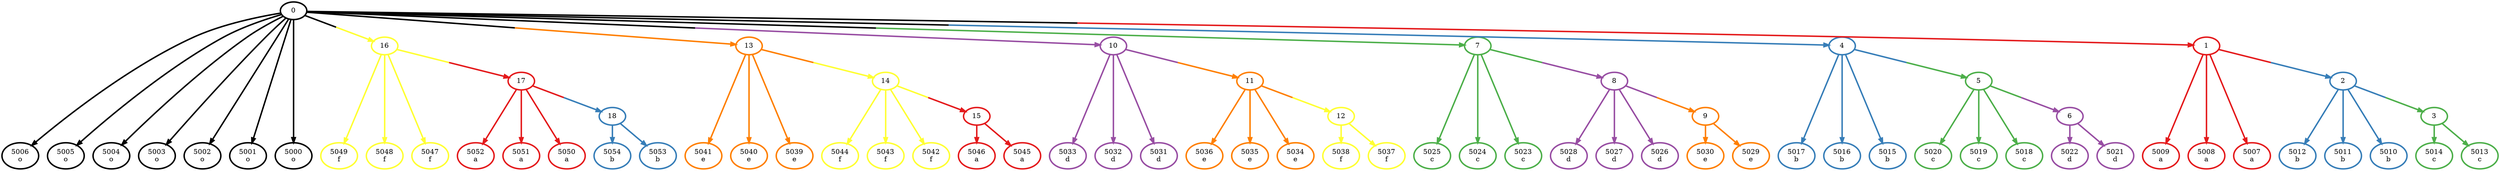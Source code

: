 digraph T {
	{
		rank=same
		73 [penwidth=3,colorscheme=set19,color=2,label="5054\nb"]
		72 [penwidth=3,colorscheme=set19,color=2,label="5053\nb"]
		71 [penwidth=3,colorscheme=set19,color=1,label="5052\na"]
		70 [penwidth=3,colorscheme=set19,color=1,label="5051\na"]
		69 [penwidth=3,colorscheme=set19,color=1,label="5050\na"]
		67 [penwidth=3,colorscheme=set19,color=6,label="5049\nf"]
		66 [penwidth=3,colorscheme=set19,color=6,label="5048\nf"]
		65 [penwidth=3,colorscheme=set19,color=6,label="5047\nf"]
		63 [penwidth=3,colorscheme=set19,color=1,label="5046\na"]
		62 [penwidth=3,colorscheme=set19,color=1,label="5045\na"]
		61 [penwidth=3,colorscheme=set19,color=6,label="5044\nf"]
		60 [penwidth=3,colorscheme=set19,color=6,label="5043\nf"]
		59 [penwidth=3,colorscheme=set19,color=6,label="5042\nf"]
		57 [penwidth=3,colorscheme=set19,color=5,label="5041\ne"]
		56 [penwidth=3,colorscheme=set19,color=5,label="5040\ne"]
		55 [penwidth=3,colorscheme=set19,color=5,label="5039\ne"]
		53 [penwidth=3,colorscheme=set19,color=6,label="5038\nf"]
		52 [penwidth=3,colorscheme=set19,color=6,label="5037\nf"]
		51 [penwidth=3,colorscheme=set19,color=5,label="5036\ne"]
		50 [penwidth=3,colorscheme=set19,color=5,label="5035\ne"]
		49 [penwidth=3,colorscheme=set19,color=5,label="5034\ne"]
		47 [penwidth=3,colorscheme=set19,color=4,label="5033\nd"]
		46 [penwidth=3,colorscheme=set19,color=4,label="5032\nd"]
		45 [penwidth=3,colorscheme=set19,color=4,label="5031\nd"]
		43 [penwidth=3,colorscheme=set19,color=5,label="5030\ne"]
		42 [penwidth=3,colorscheme=set19,color=5,label="5029\ne"]
		41 [penwidth=3,colorscheme=set19,color=4,label="5028\nd"]
		40 [penwidth=3,colorscheme=set19,color=4,label="5027\nd"]
		39 [penwidth=3,colorscheme=set19,color=4,label="5026\nd"]
		37 [penwidth=3,colorscheme=set19,color=3,label="5025\nc"]
		36 [penwidth=3,colorscheme=set19,color=3,label="5024\nc"]
		35 [penwidth=3,colorscheme=set19,color=3,label="5023\nc"]
		33 [penwidth=3,colorscheme=set19,color=4,label="5022\nd"]
		32 [penwidth=3,colorscheme=set19,color=4,label="5021\nd"]
		31 [penwidth=3,colorscheme=set19,color=3,label="5020\nc"]
		30 [penwidth=3,colorscheme=set19,color=3,label="5019\nc"]
		29 [penwidth=3,colorscheme=set19,color=3,label="5018\nc"]
		27 [penwidth=3,colorscheme=set19,color=2,label="5017\nb"]
		26 [penwidth=3,colorscheme=set19,color=2,label="5016\nb"]
		25 [penwidth=3,colorscheme=set19,color=2,label="5015\nb"]
		23 [penwidth=3,colorscheme=set19,color=3,label="5014\nc"]
		22 [penwidth=3,colorscheme=set19,color=3,label="5013\nc"]
		21 [penwidth=3,colorscheme=set19,color=2,label="5012\nb"]
		20 [penwidth=3,colorscheme=set19,color=2,label="5011\nb"]
		19 [penwidth=3,colorscheme=set19,color=2,label="5010\nb"]
		17 [penwidth=3,colorscheme=set19,color=1,label="5009\na"]
		16 [penwidth=3,colorscheme=set19,color=1,label="5008\na"]
		15 [penwidth=3,colorscheme=set19,color=1,label="5007\na"]
		13 [penwidth=3,colorscheme=set19,color=1175026672,label="5006\no"]
		12 [penwidth=3,colorscheme=set19,color=1175026672,label="5005\no"]
		11 [penwidth=3,colorscheme=set19,color=1175026672,label="5004\no"]
		10 [penwidth=3,colorscheme=set19,color=1175026672,label="5003\no"]
		9 [penwidth=3,colorscheme=set19,color=1175026672,label="5002\no"]
		8 [penwidth=3,colorscheme=set19,color=1175026672,label="5001\no"]
		7 [penwidth=3,colorscheme=set19,color=1175026672,label="5000\no"]
	}
	68 [penwidth=3,colorscheme=set19,color=2,label="18"]
	64 [penwidth=3,colorscheme=set19,color=1,label="17"]
	58 [penwidth=3,colorscheme=set19,color=1,label="15"]
	54 [penwidth=3,colorscheme=set19,color=6,label="14"]
	48 [penwidth=3,colorscheme=set19,color=6,label="12"]
	44 [penwidth=3,colorscheme=set19,color=5,label="11"]
	38 [penwidth=3,colorscheme=set19,color=5,label="9"]
	34 [penwidth=3,colorscheme=set19,color=4,label="8"]
	28 [penwidth=3,colorscheme=set19,color=4,label="6"]
	24 [penwidth=3,colorscheme=set19,color=3,label="5"]
	18 [penwidth=3,colorscheme=set19,color=3,label="3"]
	14 [penwidth=3,colorscheme=set19,color=2,label="2"]
	6 [penwidth=3,colorscheme=set19,color=6,label="16"]
	5 [penwidth=3,colorscheme=set19,color=5,label="13"]
	4 [penwidth=3,colorscheme=set19,color=4,label="10"]
	3 [penwidth=3,colorscheme=set19,color=3,label="7"]
	2 [penwidth=3,colorscheme=set19,color=2,label="4"]
	1 [penwidth=3,colorscheme=set19,color=1,label="1"]
	0 [penwidth=3,colorscheme=set19,color=1175026672,label="0"]
	68 -> 73 [penwidth=3,colorscheme=set19,color=2]
	68 -> 72 [penwidth=3,colorscheme=set19,color=2]
	64 -> 71 [penwidth=3,colorscheme=set19,color=1]
	64 -> 70 [penwidth=3,colorscheme=set19,color=1]
	64 -> 69 [penwidth=3,colorscheme=set19,color=1]
	64 -> 68 [penwidth=3,colorscheme=set19,color="1;0.5:2"]
	58 -> 63 [penwidth=3,colorscheme=set19,color=1]
	58 -> 62 [penwidth=3,colorscheme=set19,color=1]
	54 -> 61 [penwidth=3,colorscheme=set19,color=6]
	54 -> 60 [penwidth=3,colorscheme=set19,color=6]
	54 -> 59 [penwidth=3,colorscheme=set19,color=6]
	54 -> 58 [penwidth=3,colorscheme=set19,color="6;0.5:1"]
	48 -> 53 [penwidth=3,colorscheme=set19,color=6]
	48 -> 52 [penwidth=3,colorscheme=set19,color=6]
	44 -> 51 [penwidth=3,colorscheme=set19,color=5]
	44 -> 50 [penwidth=3,colorscheme=set19,color=5]
	44 -> 49 [penwidth=3,colorscheme=set19,color=5]
	44 -> 48 [penwidth=3,colorscheme=set19,color="5;0.5:6"]
	38 -> 43 [penwidth=3,colorscheme=set19,color=5]
	38 -> 42 [penwidth=3,colorscheme=set19,color=5]
	34 -> 41 [penwidth=3,colorscheme=set19,color=4]
	34 -> 40 [penwidth=3,colorscheme=set19,color=4]
	34 -> 39 [penwidth=3,colorscheme=set19,color=4]
	34 -> 38 [penwidth=3,colorscheme=set19,color="4;0.5:5"]
	28 -> 33 [penwidth=3,colorscheme=set19,color=4]
	28 -> 32 [penwidth=3,colorscheme=set19,color=4]
	24 -> 31 [penwidth=3,colorscheme=set19,color=3]
	24 -> 30 [penwidth=3,colorscheme=set19,color=3]
	24 -> 29 [penwidth=3,colorscheme=set19,color=3]
	24 -> 28 [penwidth=3,colorscheme=set19,color="3;0.5:4"]
	18 -> 23 [penwidth=3,colorscheme=set19,color=3]
	18 -> 22 [penwidth=3,colorscheme=set19,color=3]
	14 -> 21 [penwidth=3,colorscheme=set19,color=2]
	14 -> 20 [penwidth=3,colorscheme=set19,color=2]
	14 -> 19 [penwidth=3,colorscheme=set19,color=2]
	14 -> 18 [penwidth=3,colorscheme=set19,color="2;0.5:3"]
	6 -> 67 [penwidth=3,colorscheme=set19,color=6]
	6 -> 66 [penwidth=3,colorscheme=set19,color=6]
	6 -> 65 [penwidth=3,colorscheme=set19,color=6]
	6 -> 64 [penwidth=3,colorscheme=set19,color="6;0.5:1"]
	5 -> 57 [penwidth=3,colorscheme=set19,color=5]
	5 -> 56 [penwidth=3,colorscheme=set19,color=5]
	5 -> 55 [penwidth=3,colorscheme=set19,color=5]
	5 -> 54 [penwidth=3,colorscheme=set19,color="5;0.5:6"]
	4 -> 47 [penwidth=3,colorscheme=set19,color=4]
	4 -> 46 [penwidth=3,colorscheme=set19,color=4]
	4 -> 45 [penwidth=3,colorscheme=set19,color=4]
	4 -> 44 [penwidth=3,colorscheme=set19,color="4;0.5:5"]
	3 -> 37 [penwidth=3,colorscheme=set19,color=3]
	3 -> 36 [penwidth=3,colorscheme=set19,color=3]
	3 -> 35 [penwidth=3,colorscheme=set19,color=3]
	3 -> 34 [penwidth=3,colorscheme=set19,color="3;0.5:4"]
	2 -> 27 [penwidth=3,colorscheme=set19,color=2]
	2 -> 26 [penwidth=3,colorscheme=set19,color=2]
	2 -> 25 [penwidth=3,colorscheme=set19,color=2]
	2 -> 24 [penwidth=3,colorscheme=set19,color="2;0.5:3"]
	1 -> 17 [penwidth=3,colorscheme=set19,color=1]
	1 -> 16 [penwidth=3,colorscheme=set19,color=1]
	1 -> 15 [penwidth=3,colorscheme=set19,color=1]
	1 -> 14 [penwidth=3,colorscheme=set19,color="1;0.5:2"]
	0 -> 13 [penwidth=3,colorscheme=set19,color=1175026672]
	0 -> 12 [penwidth=3,colorscheme=set19,color=1175026672]
	0 -> 11 [penwidth=3,colorscheme=set19,color=1175026672]
	0 -> 10 [penwidth=3,colorscheme=set19,color=1175026672]
	0 -> 9 [penwidth=3,colorscheme=set19,color=1175026672]
	0 -> 8 [penwidth=3,colorscheme=set19,color=1175026672]
	0 -> 7 [penwidth=3,colorscheme=set19,color=1175026672]
	0 -> 6 [penwidth=3,colorscheme=set19,color="1175026672;0.5:6"]
	0 -> 5 [penwidth=3,colorscheme=set19,color="1175026672;0.5:5"]
	0 -> 4 [penwidth=3,colorscheme=set19,color="1175026672;0.5:4"]
	0 -> 3 [penwidth=3,colorscheme=set19,color="1175026672;0.5:3"]
	0 -> 2 [penwidth=3,colorscheme=set19,color="1175026672;0.5:2"]
	0 -> 1 [penwidth=3,colorscheme=set19,color="1175026672;0.5:1"]
}
